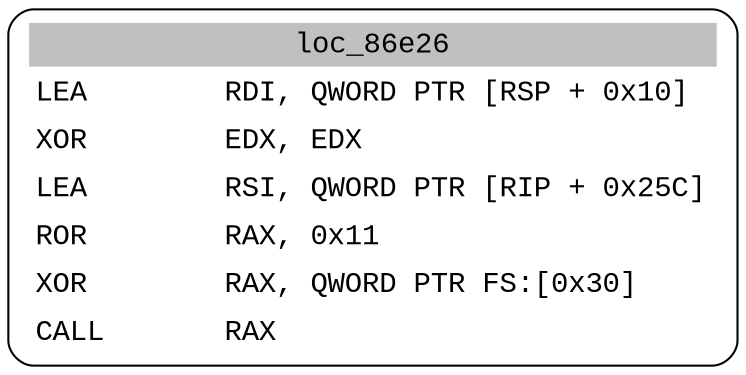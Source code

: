 digraph asm_graph {
1941 [
shape="Mrecord" fontname="Courier New"label =<<table border="0" cellborder="0" cellpadding="3"><tr><td align="center" colspan="2" bgcolor="grey">loc_86e26</td></tr><tr><td align="left">LEA        RDI, QWORD PTR [RSP + 0x10]</td></tr><tr><td align="left">XOR        EDX, EDX</td></tr><tr><td align="left">LEA        RSI, QWORD PTR [RIP + 0x25C]</td></tr><tr><td align="left">ROR        RAX, 0x11</td></tr><tr><td align="left">XOR        RAX, QWORD PTR FS:[0x30]</td></tr><tr><td align="left">CALL       RAX</td></tr></table>> ];
}